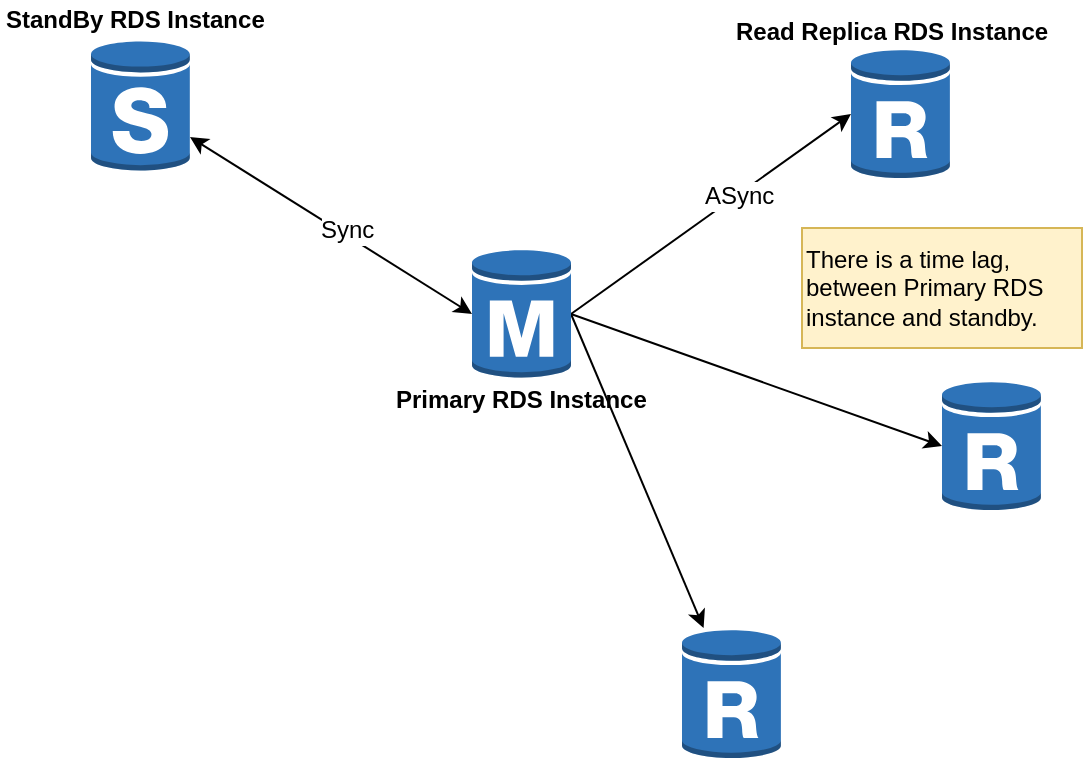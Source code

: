 <mxfile version="10.8.4" type="github"><diagram id="8ge1J-n-BiQKAufCPNeh" name="Page-1"><mxGraphModel dx="754" dy="471" grid="1" gridSize="10" guides="1" tooltips="1" connect="1" arrows="1" fold="1" page="1" pageScale="1" pageWidth="850" pageHeight="1100" math="0" shadow="0"><root><mxCell id="0"/><mxCell id="1" parent="0"/><mxCell id="xjwGh3Q4rFe3IHrsANSQ-8" style="edgeStyle=none;rounded=0;orthogonalLoop=1;jettySize=auto;html=1;exitX=1;exitY=0.5;exitDx=0;exitDy=0;exitPerimeter=0;entryX=0;entryY=0.5;entryDx=0;entryDy=0;entryPerimeter=0;" parent="1" source="xjwGh3Q4rFe3IHrsANSQ-1" target="xjwGh3Q4rFe3IHrsANSQ-2" edge="1"><mxGeometry relative="1" as="geometry"/></mxCell><mxCell id="xjwGh3Q4rFe3IHrsANSQ-13" value="ASync&amp;nbsp;" style="text;html=1;resizable=0;points=[];align=center;verticalAlign=middle;labelBackgroundColor=#ffffff;" parent="xjwGh3Q4rFe3IHrsANSQ-8" vertex="1" connectable="0"><mxGeometry x="0.204" y="-1" relative="1" as="geometry"><mxPoint as="offset"/></mxGeometry></mxCell><mxCell id="ZA0fmU4F3D7aEhHbjz8b-3" style="rounded=0;orthogonalLoop=1;jettySize=auto;html=1;exitX=1;exitY=0.5;exitDx=0;exitDy=0;exitPerimeter=0;entryX=0;entryY=0.5;entryDx=0;entryDy=0;entryPerimeter=0;" edge="1" parent="1" source="xjwGh3Q4rFe3IHrsANSQ-1" target="ZA0fmU4F3D7aEhHbjz8b-1"><mxGeometry relative="1" as="geometry"/></mxCell><mxCell id="ZA0fmU4F3D7aEhHbjz8b-4" style="edgeStyle=none;rounded=0;orthogonalLoop=1;jettySize=auto;html=1;exitX=1;exitY=0.5;exitDx=0;exitDy=0;exitPerimeter=0;" edge="1" parent="1" source="xjwGh3Q4rFe3IHrsANSQ-1" target="ZA0fmU4F3D7aEhHbjz8b-2"><mxGeometry relative="1" as="geometry"/></mxCell><mxCell id="xjwGh3Q4rFe3IHrsANSQ-1" value="" style="outlineConnect=0;dashed=0;verticalLabelPosition=bottom;verticalAlign=top;align=center;html=1;shape=mxgraph.aws3.rds_db_instance;fillColor=#2E73B8;gradientColor=none;" parent="1" vertex="1"><mxGeometry x="343" y="250" width="49.5" height="66" as="geometry"/></mxCell><mxCell id="xjwGh3Q4rFe3IHrsANSQ-2" value="" style="outlineConnect=0;dashed=0;verticalLabelPosition=bottom;verticalAlign=top;align=center;html=1;shape=mxgraph.aws3.rds_db_instance_read_replica;fillColor=#2E73B8;gradientColor=none;" parent="1" vertex="1"><mxGeometry x="532.5" y="150" width="49.5" height="66" as="geometry"/></mxCell><mxCell id="xjwGh3Q4rFe3IHrsANSQ-7" style="edgeStyle=none;rounded=0;orthogonalLoop=1;jettySize=auto;html=1;entryX=0;entryY=0.5;entryDx=0;entryDy=0;entryPerimeter=0;startArrow=classic;startFill=1;" parent="1" source="xjwGh3Q4rFe3IHrsANSQ-3" target="xjwGh3Q4rFe3IHrsANSQ-1" edge="1"><mxGeometry relative="1" as="geometry"><mxPoint x="332.5" y="246" as="targetPoint"/></mxGeometry></mxCell><mxCell id="xjwGh3Q4rFe3IHrsANSQ-12" value="Sync&amp;nbsp;" style="text;html=1;resizable=0;points=[];align=center;verticalAlign=middle;labelBackgroundColor=#ffffff;" parent="xjwGh3Q4rFe3IHrsANSQ-7" vertex="1" connectable="0"><mxGeometry x="0.112" y="3" relative="1" as="geometry"><mxPoint as="offset"/></mxGeometry></mxCell><mxCell id="xjwGh3Q4rFe3IHrsANSQ-3" value="" style="outlineConnect=0;dashed=0;verticalLabelPosition=bottom;verticalAlign=top;align=center;html=1;shape=mxgraph.aws3.rds_db_instance_standby_multi_az;fillColor=#2E73B8;gradientColor=none;" parent="1" vertex="1"><mxGeometry x="152.5" y="146" width="49.5" height="66" as="geometry"/></mxCell><mxCell id="xjwGh3Q4rFe3IHrsANSQ-4" value="Primary RDS Instance" style="text;html=1;resizable=0;points=[];autosize=1;align=left;verticalAlign=top;spacingTop=-4;fontStyle=1" parent="1" vertex="1"><mxGeometry x="303" y="316" width="130" height="20" as="geometry"/></mxCell><mxCell id="xjwGh3Q4rFe3IHrsANSQ-5" value="StandBy RDS Instance&amp;nbsp;" style="text;html=1;resizable=0;points=[];autosize=1;align=left;verticalAlign=top;spacingTop=-4;fontStyle=1" parent="1" vertex="1"><mxGeometry x="107.5" y="126" width="140" height="20" as="geometry"/></mxCell><mxCell id="xjwGh3Q4rFe3IHrsANSQ-6" value="Read Replica RDS Instance&amp;nbsp;" style="text;html=1;resizable=0;points=[];autosize=1;align=left;verticalAlign=top;spacingTop=-4;fontStyle=1" parent="1" vertex="1"><mxGeometry x="472.5" y="132" width="170" height="20" as="geometry"/></mxCell><mxCell id="xjwGh3Q4rFe3IHrsANSQ-9" style="edgeStyle=none;rounded=0;orthogonalLoop=1;jettySize=auto;html=1;entryX=0;entryY=0.5;entryDx=0;entryDy=0;entryPerimeter=0;" parent="1" source="xjwGh3Q4rFe3IHrsANSQ-1" target="xjwGh3Q4rFe3IHrsANSQ-1" edge="1"><mxGeometry relative="1" as="geometry"/></mxCell><mxCell id="ZA0fmU4F3D7aEhHbjz8b-1" value="" style="outlineConnect=0;dashed=0;verticalLabelPosition=bottom;verticalAlign=top;align=center;html=1;shape=mxgraph.aws3.rds_db_instance_read_replica;fillColor=#2E73B8;gradientColor=none;" vertex="1" parent="1"><mxGeometry x="578" y="316" width="49.5" height="66" as="geometry"/></mxCell><mxCell id="ZA0fmU4F3D7aEhHbjz8b-2" value="" style="outlineConnect=0;dashed=0;verticalLabelPosition=bottom;verticalAlign=top;align=center;html=1;shape=mxgraph.aws3.rds_db_instance_read_replica;fillColor=#2E73B8;gradientColor=none;" vertex="1" parent="1"><mxGeometry x="448" y="440" width="49.5" height="66" as="geometry"/></mxCell><mxCell id="ZA0fmU4F3D7aEhHbjz8b-5" value="&lt;span&gt;There is a time lag,&amp;nbsp;&lt;/span&gt;&lt;br&gt;&lt;span&gt;between Primary RDS&lt;/span&gt;&lt;br&gt;&lt;div style=&quot;text-align: left&quot;&gt;&lt;span&gt;instance and standby.&lt;/span&gt;&lt;/div&gt;" style="rounded=0;whiteSpace=wrap;html=1;align=left;fillColor=#fff2cc;strokeColor=#d6b656;" vertex="1" parent="1"><mxGeometry x="508" y="240" width="140" height="60" as="geometry"/></mxCell></root></mxGraphModel></diagram></mxfile>